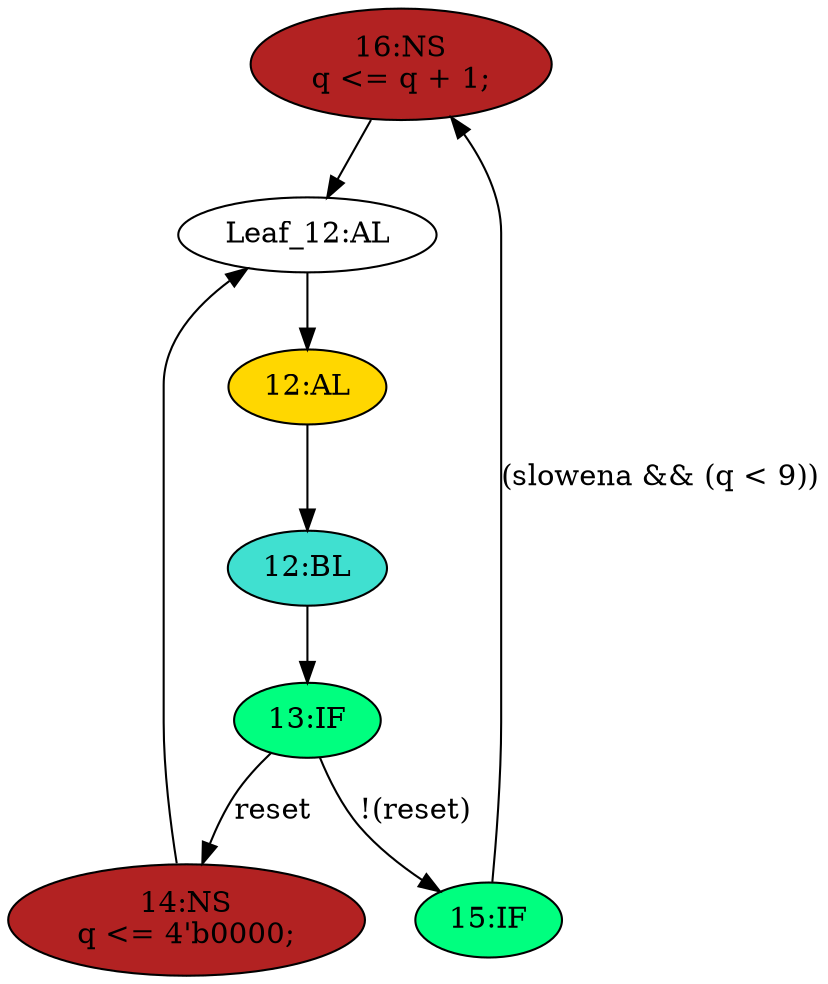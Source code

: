 strict digraph "compose( ,  )" {
	node [label="\N"];
	"16:NS"	[ast="<pyverilog.vparser.ast.NonblockingSubstitution object at 0x7f74df2ce550>",
		fillcolor=firebrick,
		label="16:NS
q <= q + 1;",
		statements="[<pyverilog.vparser.ast.NonblockingSubstitution object at 0x7f74df2ce550>]",
		style=filled,
		typ=NonblockingSubstitution];
	"Leaf_12:AL"	[def_var="['q']",
		label="Leaf_12:AL"];
	"16:NS" -> "Leaf_12:AL"	[cond="[]",
		lineno=None];
	"15:IF"	[ast="<pyverilog.vparser.ast.IfStatement object at 0x7f74df324e10>",
		fillcolor=springgreen,
		label="15:IF",
		statements="[]",
		style=filled,
		typ=IfStatement];
	"15:IF" -> "16:NS"	[cond="['slowena', 'q']",
		label="(slowena && (q < 9))",
		lineno=15];
	"12:BL"	[ast="<pyverilog.vparser.ast.Block object at 0x7f74df3b50d0>",
		fillcolor=turquoise,
		label="12:BL",
		statements="[]",
		style=filled,
		typ=Block];
	"13:IF"	[ast="<pyverilog.vparser.ast.IfStatement object at 0x7f74df337390>",
		fillcolor=springgreen,
		label="13:IF",
		statements="[]",
		style=filled,
		typ=IfStatement];
	"12:BL" -> "13:IF"	[cond="[]",
		lineno=None];
	"13:IF" -> "15:IF"	[cond="['reset']",
		label="!(reset)",
		lineno=13];
	"14:NS"	[ast="<pyverilog.vparser.ast.NonblockingSubstitution object at 0x7f74df2d6910>",
		fillcolor=firebrick,
		label="14:NS
q <= 4'b0000;",
		statements="[<pyverilog.vparser.ast.NonblockingSubstitution object at 0x7f74df2d6910>]",
		style=filled,
		typ=NonblockingSubstitution];
	"13:IF" -> "14:NS"	[cond="['reset']",
		label=reset,
		lineno=13];
	"12:AL"	[ast="<pyverilog.vparser.ast.Always object at 0x7f74df2c3fd0>",
		clk_sens=True,
		fillcolor=gold,
		label="12:AL",
		sens="['clk']",
		statements="[]",
		style=filled,
		typ=Always,
		use_var="['reset', 'q', 'slowena']"];
	"12:AL" -> "12:BL"	[cond="[]",
		lineno=None];
	"Leaf_12:AL" -> "12:AL";
	"14:NS" -> "Leaf_12:AL"	[cond="[]",
		lineno=None];
}
